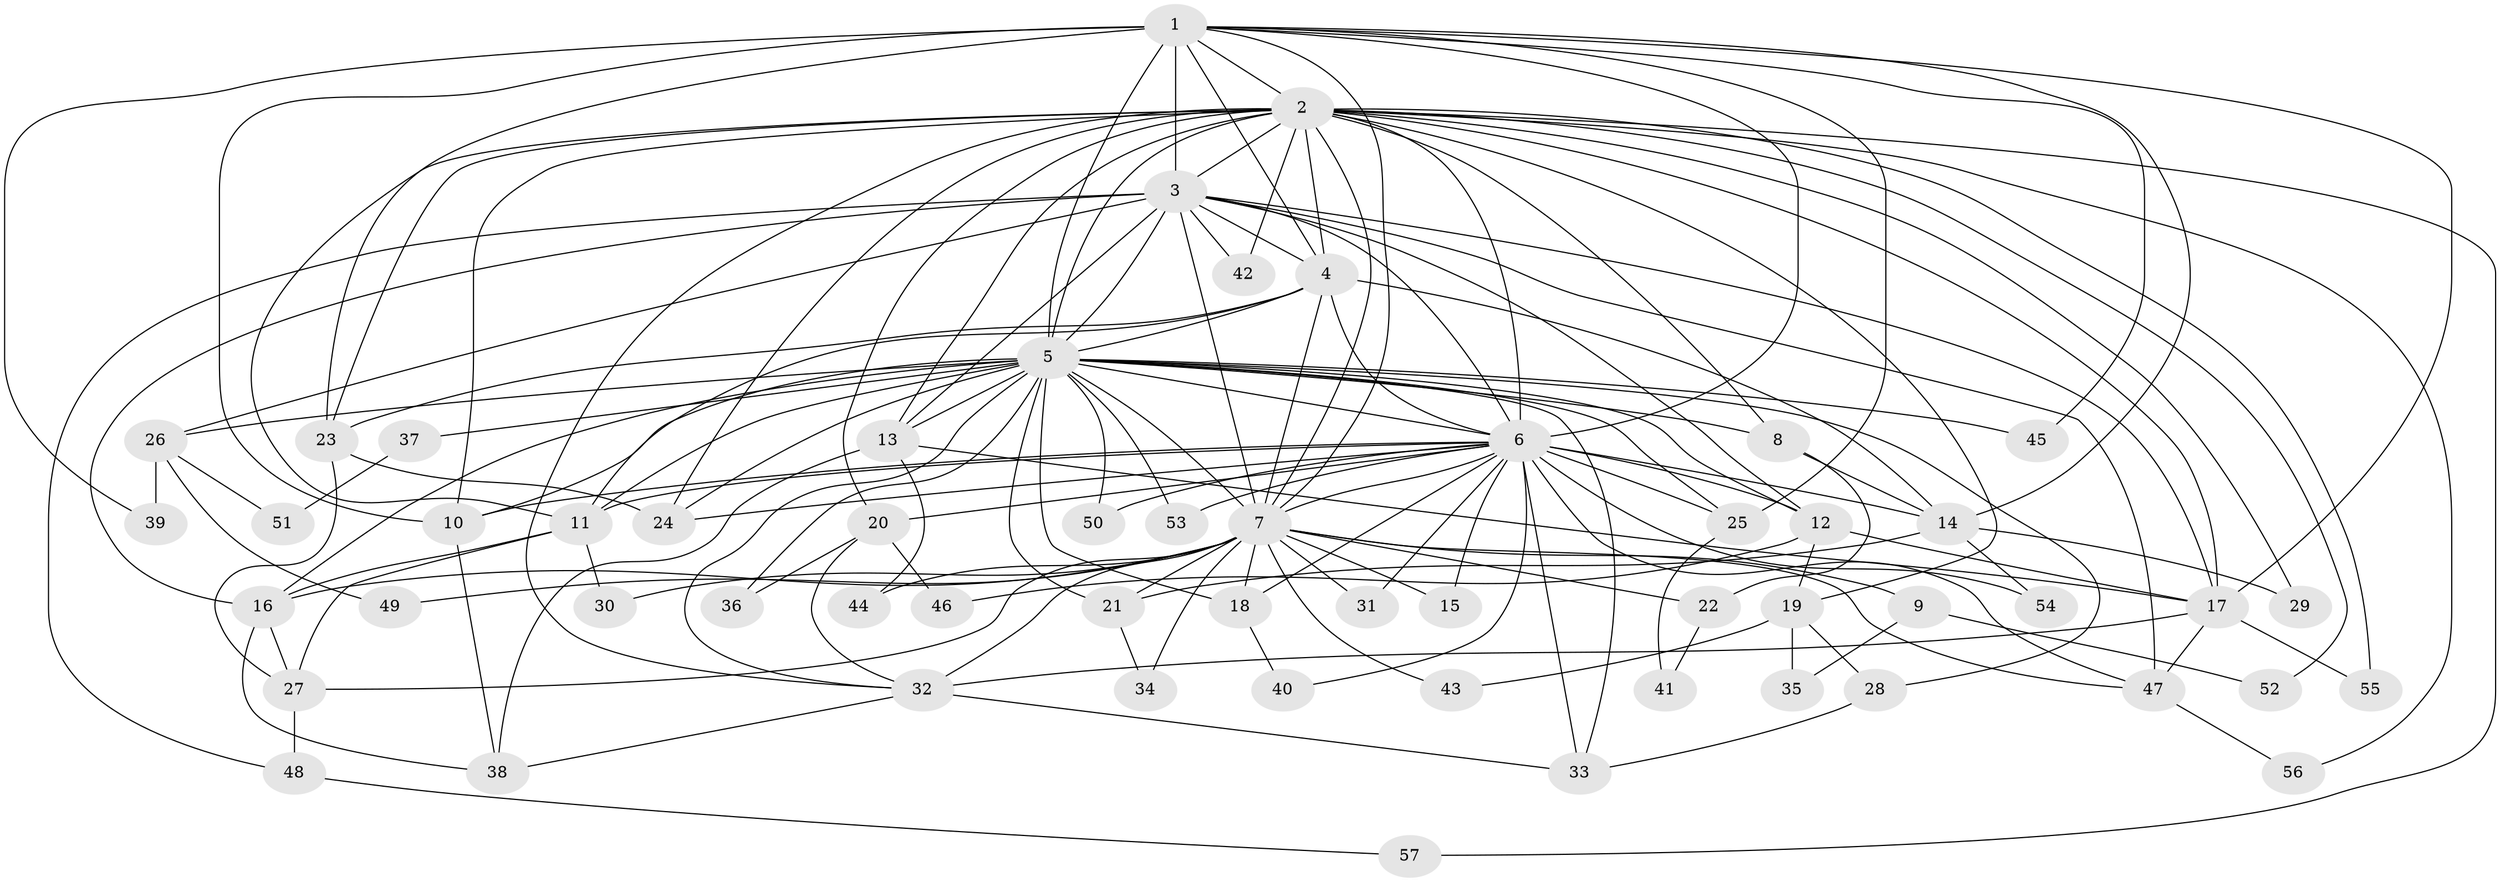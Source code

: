 // original degree distribution, {13: 0.008849557522123894, 25: 0.008849557522123894, 16: 0.02654867256637168, 24: 0.008849557522123894, 28: 0.008849557522123894, 17: 0.008849557522123894, 30: 0.008849557522123894, 23: 0.008849557522123894, 4: 0.1415929203539823, 5: 0.07079646017699115, 6: 0.017699115044247787, 3: 0.168141592920354, 2: 0.504424778761062, 7: 0.008849557522123894}
// Generated by graph-tools (version 1.1) at 2025/35/03/09/25 02:35:15]
// undirected, 57 vertices, 149 edges
graph export_dot {
graph [start="1"]
  node [color=gray90,style=filled];
  1;
  2;
  3;
  4;
  5;
  6;
  7;
  8;
  9;
  10;
  11;
  12;
  13;
  14;
  15;
  16;
  17;
  18;
  19;
  20;
  21;
  22;
  23;
  24;
  25;
  26;
  27;
  28;
  29;
  30;
  31;
  32;
  33;
  34;
  35;
  36;
  37;
  38;
  39;
  40;
  41;
  42;
  43;
  44;
  45;
  46;
  47;
  48;
  49;
  50;
  51;
  52;
  53;
  54;
  55;
  56;
  57;
  1 -- 2 [weight=2.0];
  1 -- 3 [weight=4.0];
  1 -- 4 [weight=3.0];
  1 -- 5 [weight=11.0];
  1 -- 6 [weight=2.0];
  1 -- 7 [weight=2.0];
  1 -- 10 [weight=1.0];
  1 -- 14 [weight=1.0];
  1 -- 17 [weight=1.0];
  1 -- 23 [weight=1.0];
  1 -- 25 [weight=1.0];
  1 -- 39 [weight=1.0];
  1 -- 45 [weight=2.0];
  2 -- 3 [weight=2.0];
  2 -- 4 [weight=1.0];
  2 -- 5 [weight=3.0];
  2 -- 6 [weight=1.0];
  2 -- 7 [weight=2.0];
  2 -- 8 [weight=1.0];
  2 -- 10 [weight=1.0];
  2 -- 11 [weight=1.0];
  2 -- 13 [weight=1.0];
  2 -- 17 [weight=1.0];
  2 -- 19 [weight=1.0];
  2 -- 20 [weight=1.0];
  2 -- 23 [weight=1.0];
  2 -- 24 [weight=1.0];
  2 -- 29 [weight=1.0];
  2 -- 32 [weight=1.0];
  2 -- 42 [weight=1.0];
  2 -- 52 [weight=1.0];
  2 -- 55 [weight=1.0];
  2 -- 56 [weight=1.0];
  2 -- 57 [weight=1.0];
  3 -- 4 [weight=2.0];
  3 -- 5 [weight=6.0];
  3 -- 6 [weight=3.0];
  3 -- 7 [weight=3.0];
  3 -- 12 [weight=1.0];
  3 -- 13 [weight=1.0];
  3 -- 16 [weight=1.0];
  3 -- 17 [weight=1.0];
  3 -- 26 [weight=1.0];
  3 -- 42 [weight=1.0];
  3 -- 47 [weight=1.0];
  3 -- 48 [weight=1.0];
  4 -- 5 [weight=2.0];
  4 -- 6 [weight=1.0];
  4 -- 7 [weight=2.0];
  4 -- 11 [weight=4.0];
  4 -- 14 [weight=1.0];
  4 -- 23 [weight=1.0];
  5 -- 6 [weight=2.0];
  5 -- 7 [weight=2.0];
  5 -- 8 [weight=1.0];
  5 -- 10 [weight=2.0];
  5 -- 11 [weight=2.0];
  5 -- 12 [weight=1.0];
  5 -- 13 [weight=1.0];
  5 -- 16 [weight=1.0];
  5 -- 18 [weight=1.0];
  5 -- 21 [weight=1.0];
  5 -- 24 [weight=1.0];
  5 -- 25 [weight=2.0];
  5 -- 26 [weight=1.0];
  5 -- 28 [weight=1.0];
  5 -- 32 [weight=1.0];
  5 -- 33 [weight=1.0];
  5 -- 36 [weight=1.0];
  5 -- 37 [weight=1.0];
  5 -- 45 [weight=1.0];
  5 -- 50 [weight=1.0];
  5 -- 53 [weight=1.0];
  6 -- 7 [weight=1.0];
  6 -- 10 [weight=1.0];
  6 -- 11 [weight=1.0];
  6 -- 12 [weight=1.0];
  6 -- 14 [weight=1.0];
  6 -- 15 [weight=1.0];
  6 -- 18 [weight=1.0];
  6 -- 20 [weight=1.0];
  6 -- 24 [weight=1.0];
  6 -- 25 [weight=1.0];
  6 -- 31 [weight=1.0];
  6 -- 33 [weight=1.0];
  6 -- 40 [weight=1.0];
  6 -- 47 [weight=1.0];
  6 -- 50 [weight=1.0];
  6 -- 53 [weight=1.0];
  6 -- 54 [weight=1.0];
  7 -- 9 [weight=1.0];
  7 -- 15 [weight=1.0];
  7 -- 16 [weight=2.0];
  7 -- 18 [weight=1.0];
  7 -- 21 [weight=1.0];
  7 -- 22 [weight=1.0];
  7 -- 27 [weight=1.0];
  7 -- 30 [weight=1.0];
  7 -- 31 [weight=1.0];
  7 -- 32 [weight=2.0];
  7 -- 34 [weight=1.0];
  7 -- 43 [weight=1.0];
  7 -- 44 [weight=1.0];
  7 -- 47 [weight=1.0];
  7 -- 49 [weight=1.0];
  8 -- 14 [weight=1.0];
  8 -- 22 [weight=1.0];
  9 -- 35 [weight=1.0];
  9 -- 52 [weight=1.0];
  10 -- 38 [weight=1.0];
  11 -- 16 [weight=1.0];
  11 -- 27 [weight=1.0];
  11 -- 30 [weight=1.0];
  12 -- 17 [weight=1.0];
  12 -- 19 [weight=1.0];
  12 -- 46 [weight=1.0];
  13 -- 17 [weight=1.0];
  13 -- 38 [weight=1.0];
  13 -- 44 [weight=1.0];
  14 -- 21 [weight=1.0];
  14 -- 29 [weight=1.0];
  14 -- 54 [weight=1.0];
  16 -- 27 [weight=3.0];
  16 -- 38 [weight=1.0];
  17 -- 32 [weight=1.0];
  17 -- 47 [weight=1.0];
  17 -- 55 [weight=1.0];
  18 -- 40 [weight=1.0];
  19 -- 28 [weight=1.0];
  19 -- 35 [weight=1.0];
  19 -- 43 [weight=1.0];
  20 -- 32 [weight=1.0];
  20 -- 36 [weight=1.0];
  20 -- 46 [weight=1.0];
  21 -- 34 [weight=1.0];
  22 -- 41 [weight=1.0];
  23 -- 24 [weight=3.0];
  23 -- 27 [weight=1.0];
  25 -- 41 [weight=2.0];
  26 -- 39 [weight=1.0];
  26 -- 49 [weight=1.0];
  26 -- 51 [weight=1.0];
  27 -- 48 [weight=1.0];
  28 -- 33 [weight=1.0];
  32 -- 33 [weight=1.0];
  32 -- 38 [weight=1.0];
  37 -- 51 [weight=1.0];
  47 -- 56 [weight=1.0];
  48 -- 57 [weight=1.0];
}
